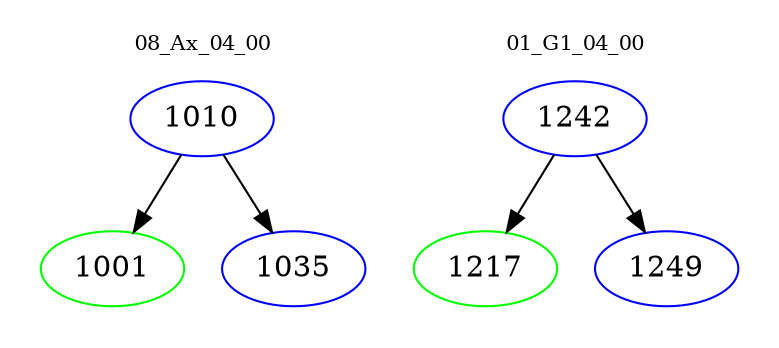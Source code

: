 digraph{
subgraph cluster_0 {
color = white
label = "08_Ax_04_00";
fontsize=10;
T0_1010 [label="1010", color="blue"]
T0_1010 -> T0_1001 [color="black"]
T0_1001 [label="1001", color="green"]
T0_1010 -> T0_1035 [color="black"]
T0_1035 [label="1035", color="blue"]
}
subgraph cluster_1 {
color = white
label = "01_G1_04_00";
fontsize=10;
T1_1242 [label="1242", color="blue"]
T1_1242 -> T1_1217 [color="black"]
T1_1217 [label="1217", color="green"]
T1_1242 -> T1_1249 [color="black"]
T1_1249 [label="1249", color="blue"]
}
}
